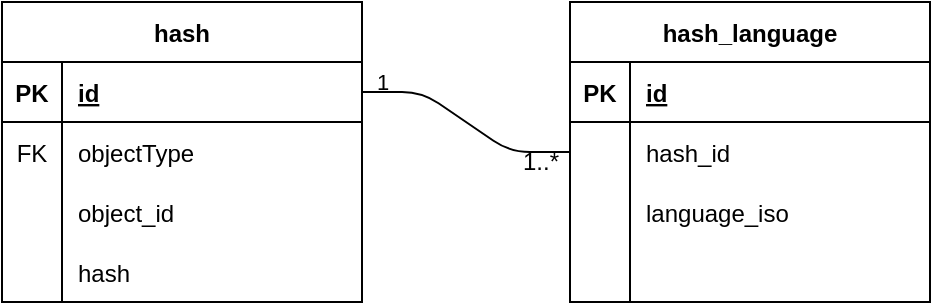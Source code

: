<mxfile version="14.7.2" type="device"><diagram id="HS0Qx1WmLHTZVdmfQTB7" name="Page-1"><mxGraphModel dx="844" dy="770" grid="1" gridSize="10" guides="1" tooltips="1" connect="1" arrows="1" fold="1" page="1" pageScale="1" pageWidth="1920" pageHeight="1200" math="0" shadow="0"><root><mxCell id="0"/><mxCell id="1" parent="0"/><mxCell id="4bmAN9BPvOlxGKMwz4mo-54" value="hash" style="shape=table;startSize=30;container=1;collapsible=1;childLayout=tableLayout;fixedRows=1;rowLines=0;fontStyle=1;align=center;resizeLast=1;" parent="1" vertex="1"><mxGeometry width="180" height="150" as="geometry"/></mxCell><mxCell id="4bmAN9BPvOlxGKMwz4mo-55" value="" style="shape=partialRectangle;collapsible=0;dropTarget=0;pointerEvents=0;fillColor=none;top=0;left=0;bottom=1;right=0;points=[[0,0.5],[1,0.5]];portConstraint=eastwest;" parent="4bmAN9BPvOlxGKMwz4mo-54" vertex="1"><mxGeometry y="30" width="180" height="30" as="geometry"/></mxCell><mxCell id="4bmAN9BPvOlxGKMwz4mo-56" value="PK" style="shape=partialRectangle;connectable=0;fillColor=none;top=0;left=0;bottom=0;right=0;fontStyle=1;overflow=hidden;" parent="4bmAN9BPvOlxGKMwz4mo-55" vertex="1"><mxGeometry width="30" height="30" as="geometry"/></mxCell><mxCell id="4bmAN9BPvOlxGKMwz4mo-57" value="id" style="shape=partialRectangle;connectable=0;fillColor=none;top=0;left=0;bottom=0;right=0;align=left;spacingLeft=6;fontStyle=5;overflow=hidden;" parent="4bmAN9BPvOlxGKMwz4mo-55" vertex="1"><mxGeometry x="30" width="150" height="30" as="geometry"/></mxCell><mxCell id="4bmAN9BPvOlxGKMwz4mo-58" value="" style="shape=partialRectangle;collapsible=0;dropTarget=0;pointerEvents=0;fillColor=none;top=0;left=0;bottom=0;right=0;points=[[0,0.5],[1,0.5]];portConstraint=eastwest;" parent="4bmAN9BPvOlxGKMwz4mo-54" vertex="1"><mxGeometry y="60" width="180" height="30" as="geometry"/></mxCell><mxCell id="4bmAN9BPvOlxGKMwz4mo-59" value="FK" style="shape=partialRectangle;connectable=0;fillColor=none;top=0;left=0;bottom=0;right=0;editable=1;overflow=hidden;" parent="4bmAN9BPvOlxGKMwz4mo-58" vertex="1"><mxGeometry width="30" height="30" as="geometry"/></mxCell><mxCell id="4bmAN9BPvOlxGKMwz4mo-60" value="objectType" style="shape=partialRectangle;connectable=0;fillColor=none;top=0;left=0;bottom=0;right=0;align=left;spacingLeft=6;overflow=hidden;" parent="4bmAN9BPvOlxGKMwz4mo-58" vertex="1"><mxGeometry x="30" width="150" height="30" as="geometry"/></mxCell><mxCell id="4bmAN9BPvOlxGKMwz4mo-61" value="" style="shape=partialRectangle;collapsible=0;dropTarget=0;pointerEvents=0;fillColor=none;top=0;left=0;bottom=0;right=0;points=[[0,0.5],[1,0.5]];portConstraint=eastwest;" parent="4bmAN9BPvOlxGKMwz4mo-54" vertex="1"><mxGeometry y="90" width="180" height="30" as="geometry"/></mxCell><mxCell id="4bmAN9BPvOlxGKMwz4mo-62" value="" style="shape=partialRectangle;connectable=0;fillColor=none;top=0;left=0;bottom=0;right=0;editable=1;overflow=hidden;" parent="4bmAN9BPvOlxGKMwz4mo-61" vertex="1"><mxGeometry width="30" height="30" as="geometry"/></mxCell><mxCell id="4bmAN9BPvOlxGKMwz4mo-63" value="object_id" style="shape=partialRectangle;connectable=0;fillColor=none;top=0;left=0;bottom=0;right=0;align=left;spacingLeft=6;overflow=hidden;" parent="4bmAN9BPvOlxGKMwz4mo-61" vertex="1"><mxGeometry x="30" width="150" height="30" as="geometry"/></mxCell><mxCell id="4bmAN9BPvOlxGKMwz4mo-64" value="" style="shape=partialRectangle;collapsible=0;dropTarget=0;pointerEvents=0;fillColor=none;top=0;left=0;bottom=0;right=0;points=[[0,0.5],[1,0.5]];portConstraint=eastwest;" parent="4bmAN9BPvOlxGKMwz4mo-54" vertex="1"><mxGeometry y="120" width="180" height="30" as="geometry"/></mxCell><mxCell id="4bmAN9BPvOlxGKMwz4mo-65" value="" style="shape=partialRectangle;connectable=0;fillColor=none;top=0;left=0;bottom=0;right=0;editable=1;overflow=hidden;" parent="4bmAN9BPvOlxGKMwz4mo-64" vertex="1"><mxGeometry width="30" height="30" as="geometry"/></mxCell><mxCell id="4bmAN9BPvOlxGKMwz4mo-66" value="hash" style="shape=partialRectangle;connectable=0;fillColor=none;top=0;left=0;bottom=0;right=0;align=left;spacingLeft=6;overflow=hidden;" parent="4bmAN9BPvOlxGKMwz4mo-64" vertex="1"><mxGeometry x="30" width="150" height="30" as="geometry"/></mxCell><mxCell id="4bmAN9BPvOlxGKMwz4mo-90" value="hash_language" style="shape=table;startSize=30;container=1;collapsible=1;childLayout=tableLayout;fixedRows=1;rowLines=0;fontStyle=1;align=center;resizeLast=1;" parent="1" vertex="1"><mxGeometry x="284" width="180" height="150" as="geometry"/></mxCell><mxCell id="4bmAN9BPvOlxGKMwz4mo-91" value="" style="shape=partialRectangle;collapsible=0;dropTarget=0;pointerEvents=0;fillColor=none;top=0;left=0;bottom=1;right=0;points=[[0,0.5],[1,0.5]];portConstraint=eastwest;" parent="4bmAN9BPvOlxGKMwz4mo-90" vertex="1"><mxGeometry y="30" width="180" height="30" as="geometry"/></mxCell><mxCell id="4bmAN9BPvOlxGKMwz4mo-92" value="PK" style="shape=partialRectangle;connectable=0;fillColor=none;top=0;left=0;bottom=0;right=0;fontStyle=1;overflow=hidden;" parent="4bmAN9BPvOlxGKMwz4mo-91" vertex="1"><mxGeometry width="30" height="30" as="geometry"/></mxCell><mxCell id="4bmAN9BPvOlxGKMwz4mo-93" value="id" style="shape=partialRectangle;connectable=0;fillColor=none;top=0;left=0;bottom=0;right=0;align=left;spacingLeft=6;fontStyle=5;overflow=hidden;" parent="4bmAN9BPvOlxGKMwz4mo-91" vertex="1"><mxGeometry x="30" width="150" height="30" as="geometry"/></mxCell><mxCell id="4bmAN9BPvOlxGKMwz4mo-94" value="" style="shape=partialRectangle;collapsible=0;dropTarget=0;pointerEvents=0;fillColor=none;top=0;left=0;bottom=0;right=0;points=[[0,0.5],[1,0.5]];portConstraint=eastwest;" parent="4bmAN9BPvOlxGKMwz4mo-90" vertex="1"><mxGeometry y="60" width="180" height="30" as="geometry"/></mxCell><mxCell id="4bmAN9BPvOlxGKMwz4mo-95" value="" style="shape=partialRectangle;connectable=0;fillColor=none;top=0;left=0;bottom=0;right=0;editable=1;overflow=hidden;" parent="4bmAN9BPvOlxGKMwz4mo-94" vertex="1"><mxGeometry width="30" height="30" as="geometry"/></mxCell><mxCell id="4bmAN9BPvOlxGKMwz4mo-96" value="hash_id" style="shape=partialRectangle;connectable=0;fillColor=none;top=0;left=0;bottom=0;right=0;align=left;spacingLeft=6;overflow=hidden;" parent="4bmAN9BPvOlxGKMwz4mo-94" vertex="1"><mxGeometry x="30" width="150" height="30" as="geometry"/></mxCell><mxCell id="4bmAN9BPvOlxGKMwz4mo-97" value="" style="shape=partialRectangle;collapsible=0;dropTarget=0;pointerEvents=0;fillColor=none;top=0;left=0;bottom=0;right=0;points=[[0,0.5],[1,0.5]];portConstraint=eastwest;" parent="4bmAN9BPvOlxGKMwz4mo-90" vertex="1"><mxGeometry y="90" width="180" height="30" as="geometry"/></mxCell><mxCell id="4bmAN9BPvOlxGKMwz4mo-98" value="" style="shape=partialRectangle;connectable=0;fillColor=none;top=0;left=0;bottom=0;right=0;editable=1;overflow=hidden;" parent="4bmAN9BPvOlxGKMwz4mo-97" vertex="1"><mxGeometry width="30" height="30" as="geometry"/></mxCell><mxCell id="4bmAN9BPvOlxGKMwz4mo-99" value="language_iso" style="shape=partialRectangle;connectable=0;fillColor=none;top=0;left=0;bottom=0;right=0;align=left;spacingLeft=6;overflow=hidden;" parent="4bmAN9BPvOlxGKMwz4mo-97" vertex="1"><mxGeometry x="30" width="150" height="30" as="geometry"/></mxCell><mxCell id="4bmAN9BPvOlxGKMwz4mo-100" value="" style="shape=partialRectangle;collapsible=0;dropTarget=0;pointerEvents=0;fillColor=none;top=0;left=0;bottom=0;right=0;points=[[0,0.5],[1,0.5]];portConstraint=eastwest;" parent="4bmAN9BPvOlxGKMwz4mo-90" vertex="1"><mxGeometry y="120" width="180" height="30" as="geometry"/></mxCell><mxCell id="4bmAN9BPvOlxGKMwz4mo-101" value="" style="shape=partialRectangle;connectable=0;fillColor=none;top=0;left=0;bottom=0;right=0;editable=1;overflow=hidden;" parent="4bmAN9BPvOlxGKMwz4mo-100" vertex="1"><mxGeometry width="30" height="30" as="geometry"/></mxCell><mxCell id="4bmAN9BPvOlxGKMwz4mo-102" value="" style="shape=partialRectangle;connectable=0;fillColor=none;top=0;left=0;bottom=0;right=0;align=left;spacingLeft=6;overflow=hidden;" parent="4bmAN9BPvOlxGKMwz4mo-100" vertex="1"><mxGeometry x="30" width="150" height="30" as="geometry"/></mxCell><mxCell id="4bmAN9BPvOlxGKMwz4mo-109" value="" style="edgeStyle=entityRelationEdgeStyle;html=1;endArrow=none;elbow=vertical;exitX=1;exitY=0.5;exitDx=0;exitDy=0;entryX=0;entryY=0.5;entryDx=0;entryDy=0;" parent="1" source="4bmAN9BPvOlxGKMwz4mo-55" edge="1" target="4bmAN9BPvOlxGKMwz4mo-94"><mxGeometry width="100" height="75" relative="1" as="geometry"><mxPoint x="184" y="120" as="sourcePoint"/><mxPoint x="284" y="45" as="targetPoint"/></mxGeometry></mxCell><mxCell id="4bmAN9BPvOlxGKMwz4mo-110" value="&lt;font style=&quot;font-size: 11px&quot;&gt;1&lt;/font&gt;" style="text;html=1;align=center;verticalAlign=middle;resizable=0;points=[];autosize=1;strokeColor=none;" parent="1" vertex="1"><mxGeometry x="180" y="30" width="20" height="20" as="geometry"/></mxCell><mxCell id="4bmAN9BPvOlxGKMwz4mo-111" value="1..*" style="text;html=1;align=center;verticalAlign=middle;resizable=0;points=[];autosize=1;strokeColor=none;" parent="1" vertex="1"><mxGeometry x="254" y="70" width="30" height="20" as="geometry"/></mxCell></root></mxGraphModel></diagram></mxfile>